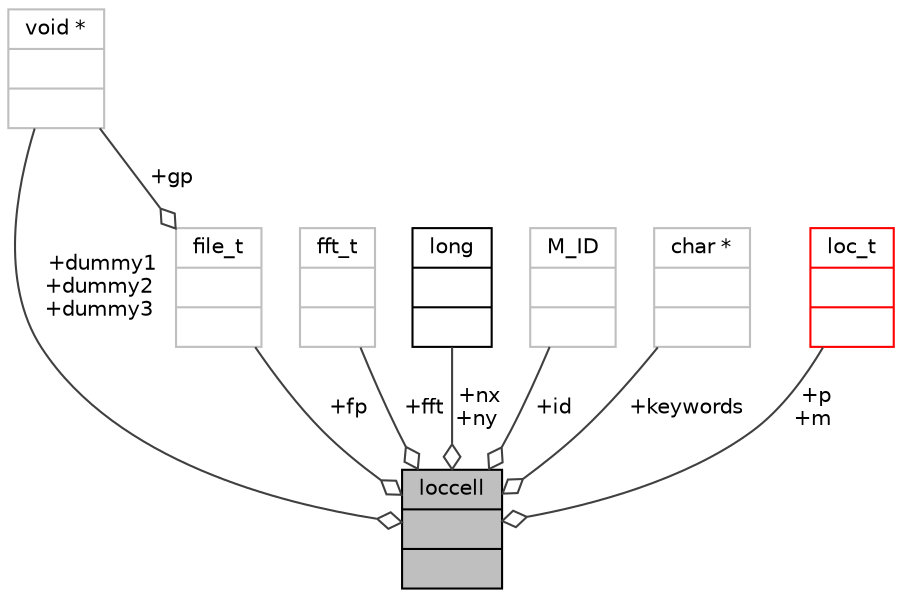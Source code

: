 digraph "loccell"
{
 // INTERACTIVE_SVG=YES
  bgcolor="transparent";
  edge [fontname="Helvetica",fontsize="10",labelfontname="Helvetica",labelfontsize="10"];
  node [fontname="Helvetica",fontsize="10",shape=record];
  Node408 [label="{loccell\n||}",height=0.2,width=0.4,color="black", fillcolor="grey75", style="filled", fontcolor="black"];
  Node409 -> Node408 [color="grey25",fontsize="10",style="solid",label=" +fp" ,arrowhead="odiamond",fontname="Helvetica"];
  Node409 [label="{file_t\n||}",height=0.2,width=0.4,color="grey75"];
  Node412 -> Node409 [color="grey25",fontsize="10",style="solid",label=" +gp" ,arrowhead="odiamond",fontname="Helvetica"];
  Node412 [label="{void *\n||}",height=0.2,width=0.4,color="grey75"];
  Node413 -> Node408 [color="grey25",fontsize="10",style="solid",label=" +fft" ,arrowhead="odiamond",fontname="Helvetica"];
  Node413 [label="{fft_t\n||}",height=0.2,width=0.4,color="grey75"];
  Node416 -> Node408 [color="grey25",fontsize="10",style="solid",label=" +nx\n+ny" ,arrowhead="odiamond",fontname="Helvetica"];
  Node416 [label="{long\n||}",height=0.2,width=0.4,color="black",URL="$d7/d63/classlong.html"];
  Node417 -> Node408 [color="grey25",fontsize="10",style="solid",label=" +id" ,arrowhead="odiamond",fontname="Helvetica"];
  Node417 [label="{M_ID\n||}",height=0.2,width=0.4,color="grey75"];
  Node412 -> Node408 [color="grey25",fontsize="10",style="solid",label=" +dummy1\n+dummy2\n+dummy3" ,arrowhead="odiamond",fontname="Helvetica"];
  Node418 -> Node408 [color="grey25",fontsize="10",style="solid",label=" +keywords" ,arrowhead="odiamond",fontname="Helvetica"];
  Node418 [label="{char *\n||}",height=0.2,width=0.4,color="grey75"];
  Node419 -> Node408 [color="grey25",fontsize="10",style="solid",label=" +p\n+m" ,arrowhead="odiamond",fontname="Helvetica"];
  Node419 [label="{loc_t\n||}",height=0.2,width=0.4,color="red",URL="$df/def/type_8h.html#da/ddc/structloc__t"];
}
